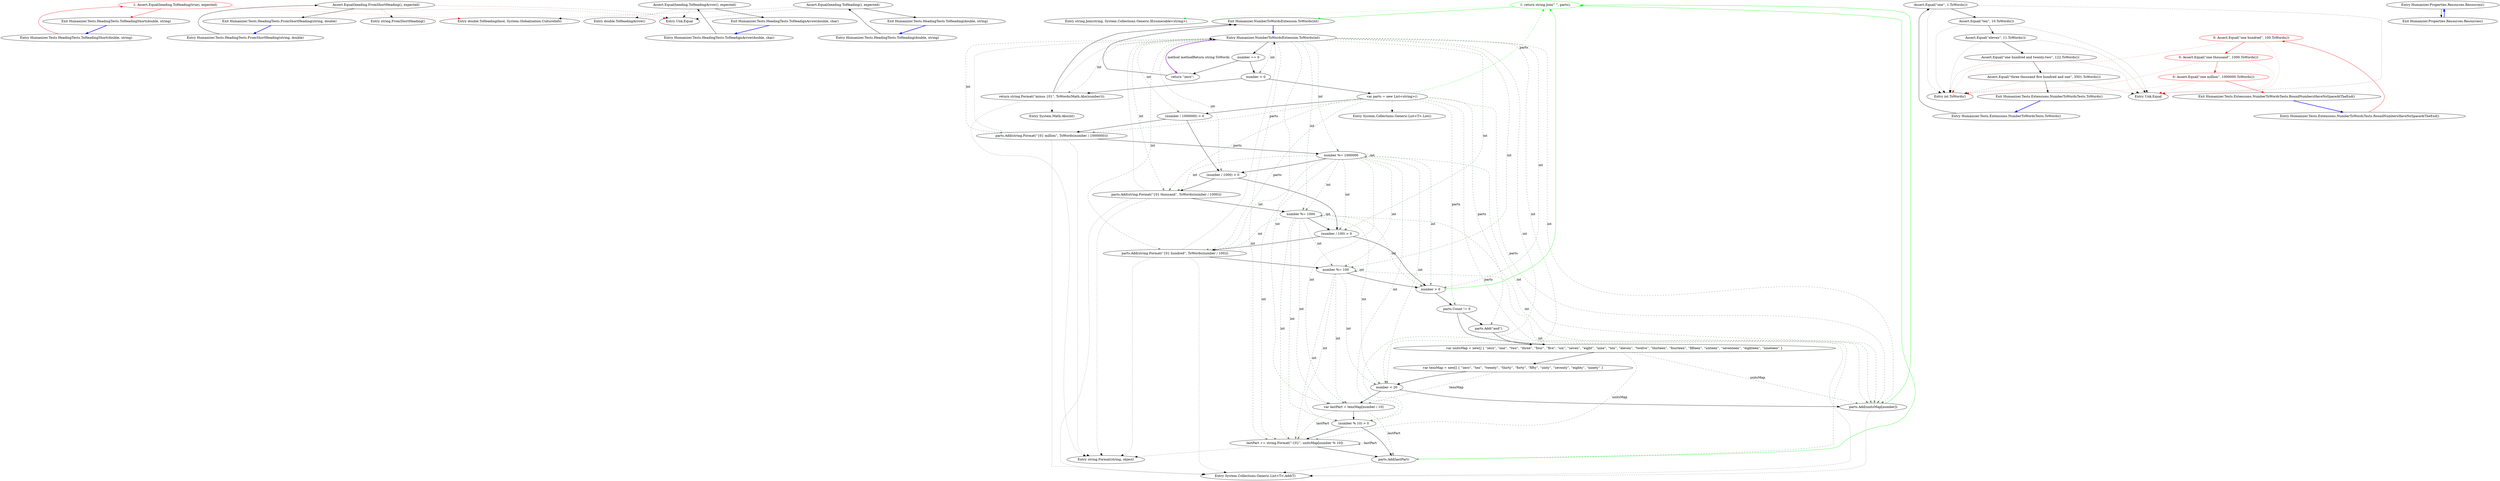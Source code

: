 digraph  {
m1_3 [cluster="double.ToHeading(bool, System.Globalization.CultureInfo)", file="DateHumanizeExtensions.cs", label="Entry double.ToHeading(bool, System.Globalization.CultureInfo)", span="24-24"];
m1_11 [cluster="string.FromShortHeading()", file="DateHumanizeExtensions.cs", label="Entry string.FromShortHeading()", span="51-51"];
m1_0 [cluster="Humanizer.Tests.HeadingTests.ToHeadingShort(double, string)", file="DateHumanizeExtensions.cs", label="Entry Humanizer.Tests.HeadingTests.ToHeadingShort(double, string)", span="56-56"];
m1_1 [cluster="Humanizer.Tests.HeadingTests.ToHeadingShort(double, string)", color=red, community=0, file="DateHumanizeExtensions.cs", label="1: Assert.Equal(heading.ToHeading(true), expected)", span="57-57"];
m1_2 [cluster="Humanizer.Tests.HeadingTests.ToHeadingShort(double, string)", file="DateHumanizeExtensions.cs", label="Exit Humanizer.Tests.HeadingTests.ToHeadingShort(double, string)", span="56-56"];
m1_4 [cluster="Unk.Equal", file="DateHumanizeExtensions.cs", label="Entry Unk.Equal", span=""];
m1_8 [cluster="Humanizer.Tests.HeadingTests.FromShortHeading(string, double)", file="DateHumanizeExtensions.cs", label="Entry Humanizer.Tests.HeadingTests.FromShortHeading(string, double)", span="97-97"];
m1_9 [cluster="Humanizer.Tests.HeadingTests.FromShortHeading(string, double)", file="DateHumanizeExtensions.cs", label="Assert.Equal(heading.FromShortHeading(), expected)", span="98-98"];
m1_10 [cluster="Humanizer.Tests.HeadingTests.FromShortHeading(string, double)", file="DateHumanizeExtensions.cs", label="Exit Humanizer.Tests.HeadingTests.FromShortHeading(string, double)", span="97-97"];
m1_12 [cluster="Humanizer.Tests.HeadingTests.ToHeadignArrow(double, char)", file="DateHumanizeExtensions.cs", label="Entry Humanizer.Tests.HeadingTests.ToHeadignArrow(double, char)", span="149-149"];
m1_13 [cluster="Humanizer.Tests.HeadingTests.ToHeadignArrow(double, char)", file="DateHumanizeExtensions.cs", label="Assert.Equal(heading.ToHeadingArrow(), expected)", span="150-150"];
m1_14 [cluster="Humanizer.Tests.HeadingTests.ToHeadignArrow(double, char)", file="DateHumanizeExtensions.cs", label="Exit Humanizer.Tests.HeadingTests.ToHeadignArrow(double, char)", span="149-149"];
m1_5 [cluster="Humanizer.Tests.HeadingTests.ToHeading(double, string)", file="DateHumanizeExtensions.cs", label="Entry Humanizer.Tests.HeadingTests.ToHeading(double, string)", span="77-77"];
m1_6 [cluster="Humanizer.Tests.HeadingTests.ToHeading(double, string)", file="DateHumanizeExtensions.cs", label="Assert.Equal(heading.ToHeading(), expected)", span="78-78"];
m1_7 [cluster="Humanizer.Tests.HeadingTests.ToHeading(double, string)", file="DateHumanizeExtensions.cs", label="Exit Humanizer.Tests.HeadingTests.ToHeading(double, string)", span="77-77"];
m1_15 [cluster="double.ToHeadingArrow()", file="DateHumanizeExtensions.cs", label="Entry double.ToHeadingArrow()", span="41-41"];
m6_32 [cluster="string.Join(string, System.Collections.Generic.IEnumerable<string>)", file="NumberToWordsExtension.cs", label="Entry string.Join(string, System.Collections.Generic.IEnumerable<string>)", span="0-0"];
m6_28 [cluster="System.Math.Abs(int)", file="NumberToWordsExtension.cs", label="Entry System.Math.Abs(int)", span="0-0"];
m6_30 [cluster="System.Collections.Generic.List<T>.List()", file="NumberToWordsExtension.cs", label="Entry System.Collections.Generic.List<T>.List()", span="0-0"];
m6_31 [cluster="System.Collections.Generic.List<T>.Add(T)", file="NumberToWordsExtension.cs", label="Entry System.Collections.Generic.List<T>.Add(T)", span="0-0"];
m6_0 [cluster="Humanizer.NumberToWordsExtension.ToWords(int)", file="NumberToWordsExtension.cs", label="Entry Humanizer.NumberToWordsExtension.ToWords(int)", span="13-13"];
m6_26 [cluster="Humanizer.NumberToWordsExtension.ToWords(int)", color=green, community=0, file="NumberToWordsExtension.cs", label="1: return string.Join('' '', parts);", span="60-60"];
m6_15 [cluster="Humanizer.NumberToWordsExtension.ToWords(int)", file="NumberToWordsExtension.cs", label="number > 0", span="41-41"];
m6_21 [cluster="Humanizer.NumberToWordsExtension.ToWords(int)", file="NumberToWordsExtension.cs", label="parts.Add(unitsMap[number])", span="50-50"];
m6_5 [cluster="Humanizer.NumberToWordsExtension.ToWords(int)", file="NumberToWordsExtension.cs", label="var parts = new List<string>()", span="21-21"];
m6_25 [cluster="Humanizer.NumberToWordsExtension.ToWords(int)", file="NumberToWordsExtension.cs", label="parts.Add(lastPart)", span="56-56"];
m6_8 [cluster="Humanizer.NumberToWordsExtension.ToWords(int)", file="NumberToWordsExtension.cs", label="number %= 1000000", span="26-26"];
m6_11 [cluster="Humanizer.NumberToWordsExtension.ToWords(int)", file="NumberToWordsExtension.cs", label="number %= 1000", span="32-32"];
m6_12 [cluster="Humanizer.NumberToWordsExtension.ToWords(int)", file="NumberToWordsExtension.cs", label="(number / 100) > 0", span="35-35"];
m6_14 [cluster="Humanizer.NumberToWordsExtension.ToWords(int)", file="NumberToWordsExtension.cs", label="number %= 100", span="38-38"];
m6_16 [cluster="Humanizer.NumberToWordsExtension.ToWords(int)", file="NumberToWordsExtension.cs", label="parts.Count != 0", span="43-43"];
m6_20 [cluster="Humanizer.NumberToWordsExtension.ToWords(int)", file="NumberToWordsExtension.cs", label="number < 20", span="49-49"];
m6_18 [cluster="Humanizer.NumberToWordsExtension.ToWords(int)", file="NumberToWordsExtension.cs", label="var unitsMap = new[] { ''zero'', ''one'', ''two'', ''three'', ''four'', ''five'', ''six'', ''seven'', ''eight'', ''nine'', ''ten'', ''eleven'', ''twelve'', ''thirteen'', ''fourteen'', ''fifteen'', ''sixteen'', ''seventeen'', ''eighteen'', ''nineteen'' }", span="46-46"];
m6_3 [cluster="Humanizer.NumberToWordsExtension.ToWords(int)", file="NumberToWordsExtension.cs", label="number < 0", span="18-18"];
m6_6 [cluster="Humanizer.NumberToWordsExtension.ToWords(int)", file="NumberToWordsExtension.cs", label="(number / 1000000) > 0", span="23-23"];
m6_7 [cluster="Humanizer.NumberToWordsExtension.ToWords(int)", file="NumberToWordsExtension.cs", label="parts.Add(string.Format(''{0} million'', ToWords(number / 1000000)))", span="25-25"];
m6_10 [cluster="Humanizer.NumberToWordsExtension.ToWords(int)", file="NumberToWordsExtension.cs", label="parts.Add(string.Format(''{0} thousand'', ToWords(number / 1000)))", span="31-31"];
m6_13 [cluster="Humanizer.NumberToWordsExtension.ToWords(int)", file="NumberToWordsExtension.cs", label="parts.Add(string.Format(''{0} hundred'', ToWords(number / 100)))", span="37-37"];
m6_17 [cluster="Humanizer.NumberToWordsExtension.ToWords(int)", file="NumberToWordsExtension.cs", label="parts.Add(''and'')", span="44-44"];
m6_22 [cluster="Humanizer.NumberToWordsExtension.ToWords(int)", file="NumberToWordsExtension.cs", label="var lastPart = tensMap[number / 10]", span="53-53"];
m6_23 [cluster="Humanizer.NumberToWordsExtension.ToWords(int)", file="NumberToWordsExtension.cs", label="(number % 10) > 0", span="54-54"];
m6_24 [cluster="Humanizer.NumberToWordsExtension.ToWords(int)", file="NumberToWordsExtension.cs", label="lastPart += string.Format(''-{0}'', unitsMap[number % 10])", span="55-55"];
m6_4 [cluster="Humanizer.NumberToWordsExtension.ToWords(int)", file="NumberToWordsExtension.cs", label="return string.Format(''minus {0}'', ToWords(Math.Abs(number)));", span="19-19"];
m6_2 [cluster="Humanizer.NumberToWordsExtension.ToWords(int)", file="NumberToWordsExtension.cs", label="return ''zero'';", span="16-16"];
m6_1 [cluster="Humanizer.NumberToWordsExtension.ToWords(int)", file="NumberToWordsExtension.cs", label="number == 0", span="15-15"];
m6_9 [cluster="Humanizer.NumberToWordsExtension.ToWords(int)", file="NumberToWordsExtension.cs", label="(number / 1000) > 0", span="29-29"];
m6_19 [cluster="Humanizer.NumberToWordsExtension.ToWords(int)", file="NumberToWordsExtension.cs", label="var tensMap = new[] { ''zero'', ''ten'', ''twenty'', ''thirty'', ''forty'', ''fifty'', ''sixty'', ''seventy'', ''eighty'', ''ninety'' }", span="47-47"];
m6_27 [cluster="Humanizer.NumberToWordsExtension.ToWords(int)", file="NumberToWordsExtension.cs", label="Exit Humanizer.NumberToWordsExtension.ToWords(int)", span="13-13"];
m6_29 [cluster="string.Format(string, object)", file="NumberToWordsExtension.cs", label="Entry string.Format(string, object)", span="0-0"];
m7_8 [cluster="Unk.Equal", file="NumberToWordsTests.cs", label="Entry Unk.Equal", span=""];
m7_7 [cluster="int.ToWords()", file="NumberToWordsTests.cs", label="Entry int.ToWords()", span="14-14"];
m7_0 [cluster="Humanizer.Tests.Extensions.NumberToWordsTests.ToWords()", file="NumberToWordsTests.cs", label="Entry Humanizer.Tests.Extensions.NumberToWordsTests.ToWords()", span="6-6"];
m7_1 [cluster="Humanizer.Tests.Extensions.NumberToWordsTests.ToWords()", file="NumberToWordsTests.cs", label="Assert.Equal(''one'', 1.ToWords())", span="8-8"];
m7_2 [cluster="Humanizer.Tests.Extensions.NumberToWordsTests.ToWords()", file="NumberToWordsTests.cs", label="Assert.Equal(''ten'', 10.ToWords())", span="9-9"];
m7_3 [cluster="Humanizer.Tests.Extensions.NumberToWordsTests.ToWords()", file="NumberToWordsTests.cs", label="Assert.Equal(''eleven'', 11.ToWords())", span="10-10"];
m7_4 [cluster="Humanizer.Tests.Extensions.NumberToWordsTests.ToWords()", file="NumberToWordsTests.cs", label="Assert.Equal(''one hundred and twenty-two'', 122.ToWords())", span="11-11"];
m7_5 [cluster="Humanizer.Tests.Extensions.NumberToWordsTests.ToWords()", file="NumberToWordsTests.cs", label="Assert.Equal(''three thousand five hundred and one'', 3501.ToWords())", span="12-12"];
m7_6 [cluster="Humanizer.Tests.Extensions.NumberToWordsTests.ToWords()", file="NumberToWordsTests.cs", label="Exit Humanizer.Tests.Extensions.NumberToWordsTests.ToWords()", span="6-6"];
m7_9 [cluster="Humanizer.Tests.Extensions.NumberToWordsTests.RoundNumbersHaveNoSpaceAtTheEnd()", file="NumberToWordsTests.cs", label="Entry Humanizer.Tests.Extensions.NumberToWordsTests.RoundNumbersHaveNoSpaceAtTheEnd()", span="16-16"];
m7_10 [cluster="Humanizer.Tests.Extensions.NumberToWordsTests.RoundNumbersHaveNoSpaceAtTheEnd()", color=red, community=0, file="NumberToWordsTests.cs", label="0: Assert.Equal(''one hundred'', 100.ToWords())", span="18-18"];
m7_11 [cluster="Humanizer.Tests.Extensions.NumberToWordsTests.RoundNumbersHaveNoSpaceAtTheEnd()", color=red, community=0, file="NumberToWordsTests.cs", label="0: Assert.Equal(''one thousand'', 1000.ToWords())", span="19-19"];
m7_12 [cluster="Humanizer.Tests.Extensions.NumberToWordsTests.RoundNumbersHaveNoSpaceAtTheEnd()", color=red, community=0, file="NumberToWordsTests.cs", label="0: Assert.Equal(''one million'', 1000000.ToWords())", span="20-20"];
m7_13 [cluster="Humanizer.Tests.Extensions.NumberToWordsTests.RoundNumbersHaveNoSpaceAtTheEnd()", file="NumberToWordsTests.cs", label="Exit Humanizer.Tests.Extensions.NumberToWordsTests.RoundNumbersHaveNoSpaceAtTheEnd()", span="16-16"];
m10_0 [cluster="Humanizer.Properties.Resources.Resources()", file="Resources.Designer.cs", label="Entry Humanizer.Properties.Resources.Resources()", span="31-31"];
m10_1 [cluster="Humanizer.Properties.Resources.Resources()", file="Resources.Designer.cs", label="Exit Humanizer.Properties.Resources.Resources()", span="31-31"];
m1_0 -> m1_1  [color=red, key=0, style=solid];
m1_1 -> m1_2  [color=red, key=0, style=solid];
m1_1 -> m1_3  [color=red, key=2, style=dotted];
m1_1 -> m1_4  [color=red, key=2, style=dotted];
m1_2 -> m1_0  [color=blue, key=0, style=bold];
m1_8 -> m1_9  [key=0, style=solid];
m1_9 -> m1_10  [key=0, style=solid];
m1_9 -> m1_11  [key=2, style=dotted];
m1_9 -> m1_4  [key=2, style=dotted];
m1_10 -> m1_8  [color=blue, key=0, style=bold];
m1_12 -> m1_13  [key=0, style=solid];
m1_13 -> m1_14  [key=0, style=solid];
m1_13 -> m1_15  [key=2, style=dotted];
m1_13 -> m1_4  [key=2, style=dotted];
m1_14 -> m1_12  [color=blue, key=0, style=bold];
m1_5 -> m1_6  [key=0, style=solid];
m1_6 -> m1_7  [key=0, style=solid];
m1_6 -> m1_3  [key=2, style=dotted];
m1_6 -> m1_4  [key=2, style=dotted];
m1_7 -> m1_5  [color=blue, key=0, style=bold];
m6_0 -> m6_15  [color=darkseagreen4, key=1, label=int, style=dashed];
m6_0 -> m6_21  [color=darkseagreen4, key=1, label=int, style=dashed];
m6_0 -> m6_1  [key=0, style=solid];
m6_0 -> m6_3  [color=darkseagreen4, key=1, label=int, style=dashed];
m6_0 -> m6_4  [color=darkseagreen4, key=1, label=int, style=dashed];
m6_0 -> m6_6  [color=darkseagreen4, key=1, label=int, style=dashed];
m6_0 -> m6_7  [color=darkseagreen4, key=1, label=int, style=dashed];
m6_0 -> m6_8  [color=darkseagreen4, key=1, label=int, style=dashed];
m6_0 -> m6_9  [color=darkseagreen4, key=1, label=int, style=dashed];
m6_0 -> m6_10  [color=darkseagreen4, key=1, label=int, style=dashed];
m6_0 -> m6_11  [color=darkseagreen4, key=1, label=int, style=dashed];
m6_0 -> m6_12  [color=darkseagreen4, key=1, label=int, style=dashed];
m6_0 -> m6_13  [color=darkseagreen4, key=1, label=int, style=dashed];
m6_0 -> m6_14  [color=darkseagreen4, key=1, label=int, style=dashed];
m6_0 -> m6_20  [color=darkseagreen4, key=1, label=int, style=dashed];
m6_0 -> m6_22  [color=darkseagreen4, key=1, label=int, style=dashed];
m6_0 -> m6_23  [color=darkseagreen4, key=1, label=int, style=dashed];
m6_0 -> m6_24  [color=darkseagreen4, key=1, label=int, style=dashed];
m6_0 -> m6_2  [color=darkorchid, key=3, label="method methodReturn string ToWords", style=bold];
m6_26 -> m6_27  [color=green, key=0, style=solid];
m6_26 -> m6_32  [color=green, key=2, style=dotted];
m6_15 -> m6_26  [color=green, key=0, style=solid];
m6_15 -> m6_16  [key=0, style=solid];
m6_21 -> m6_26  [color=green, key=0, style=solid];
m6_21 -> m6_31  [key=2, style=dotted];
m6_5 -> m6_26  [color=green, key=1, label=parts, style=dashed];
m6_5 -> m6_21  [color=darkseagreen4, key=1, label=parts, style=dashed];
m6_5 -> m6_6  [key=0, style=solid];
m6_5 -> m6_30  [key=2, style=dotted];
m6_5 -> m6_7  [color=darkseagreen4, key=1, label=parts, style=dashed];
m6_5 -> m6_10  [color=darkseagreen4, key=1, label=parts, style=dashed];
m6_5 -> m6_13  [color=darkseagreen4, key=1, label=parts, style=dashed];
m6_5 -> m6_16  [color=darkseagreen4, key=1, label=parts, style=dashed];
m6_5 -> m6_17  [color=darkseagreen4, key=1, label=parts, style=dashed];
m6_5 -> m6_25  [color=darkseagreen4, key=1, label=parts, style=dashed];
m6_25 -> m6_26  [color=green, key=0, style=solid];
m6_25 -> m6_31  [key=2, style=dotted];
m6_8 -> m6_15  [color=darkseagreen4, key=1, label=int, style=dashed];
m6_8 -> m6_21  [color=darkseagreen4, key=1, label=int, style=dashed];
m6_8 -> m6_8  [color=darkseagreen4, key=1, label=int, style=dashed];
m6_8 -> m6_9  [key=0, style=solid];
m6_8 -> m6_10  [color=darkseagreen4, key=1, label=int, style=dashed];
m6_8 -> m6_11  [color=darkseagreen4, key=1, label=int, style=dashed];
m6_8 -> m6_12  [color=darkseagreen4, key=1, label=int, style=dashed];
m6_8 -> m6_13  [color=darkseagreen4, key=1, label=int, style=dashed];
m6_8 -> m6_14  [color=darkseagreen4, key=1, label=int, style=dashed];
m6_8 -> m6_20  [color=darkseagreen4, key=1, label=int, style=dashed];
m6_8 -> m6_22  [color=darkseagreen4, key=1, label=int, style=dashed];
m6_8 -> m6_23  [color=darkseagreen4, key=1, label=int, style=dashed];
m6_8 -> m6_24  [color=darkseagreen4, key=1, label=int, style=dashed];
m6_11 -> m6_15  [color=darkseagreen4, key=1, label=int, style=dashed];
m6_11 -> m6_21  [color=darkseagreen4, key=1, label=int, style=dashed];
m6_11 -> m6_11  [color=darkseagreen4, key=1, label=int, style=dashed];
m6_11 -> m6_12  [key=0, style=solid];
m6_11 -> m6_13  [color=darkseagreen4, key=1, label=int, style=dashed];
m6_11 -> m6_14  [color=darkseagreen4, key=1, label=int, style=dashed];
m6_11 -> m6_20  [color=darkseagreen4, key=1, label=int, style=dashed];
m6_11 -> m6_22  [color=darkseagreen4, key=1, label=int, style=dashed];
m6_11 -> m6_23  [color=darkseagreen4, key=1, label=int, style=dashed];
m6_11 -> m6_24  [color=darkseagreen4, key=1, label=int, style=dashed];
m6_12 -> m6_15  [key=0, style=solid];
m6_12 -> m6_13  [key=0, style=solid];
m6_14 -> m6_15  [key=0, style=solid];
m6_14 -> m6_21  [color=darkseagreen4, key=1, label=int, style=dashed];
m6_14 -> m6_14  [color=darkseagreen4, key=1, label=int, style=dashed];
m6_14 -> m6_20  [color=darkseagreen4, key=1, label=int, style=dashed];
m6_14 -> m6_22  [color=darkseagreen4, key=1, label=int, style=dashed];
m6_14 -> m6_23  [color=darkseagreen4, key=1, label=int, style=dashed];
m6_14 -> m6_24  [color=darkseagreen4, key=1, label=int, style=dashed];
m6_16 -> m6_17  [key=0, style=solid];
m6_16 -> m6_18  [key=0, style=solid];
m6_20 -> m6_21  [key=0, style=solid];
m6_20 -> m6_22  [key=0, style=solid];
m6_18 -> m6_21  [color=darkseagreen4, key=1, label=unitsMap, style=dashed];
m6_18 -> m6_19  [key=0, style=solid];
m6_18 -> m6_24  [color=darkseagreen4, key=1, label=unitsMap, style=dashed];
m6_3 -> m6_5  [key=0, style=solid];
m6_3 -> m6_4  [key=0, style=solid];
m6_6 -> m6_7  [key=0, style=solid];
m6_6 -> m6_9  [key=0, style=solid];
m6_7 -> m6_0  [key=2, style=dotted];
m6_7 -> m6_8  [key=0, style=solid];
m6_7 -> m6_31  [key=2, style=dotted];
m6_7 -> m6_29  [key=2, style=dotted];
m6_10 -> m6_0  [key=2, style=dotted];
m6_10 -> m6_11  [key=0, style=solid];
m6_10 -> m6_31  [key=2, style=dotted];
m6_10 -> m6_29  [key=2, style=dotted];
m6_13 -> m6_0  [key=2, style=dotted];
m6_13 -> m6_14  [key=0, style=solid];
m6_13 -> m6_31  [key=2, style=dotted];
m6_13 -> m6_29  [key=2, style=dotted];
m6_17 -> m6_18  [key=0, style=solid];
m6_17 -> m6_31  [key=2, style=dotted];
m6_22 -> m6_25  [color=darkseagreen4, key=1, label=lastPart, style=dashed];
m6_22 -> m6_23  [key=0, style=solid];
m6_22 -> m6_24  [color=darkseagreen4, key=1, label=lastPart, style=dashed];
m6_23 -> m6_25  [key=0, style=solid];
m6_23 -> m6_24  [key=0, style=solid];
m6_24 -> m6_25  [key=0, style=solid];
m6_24 -> m6_24  [color=darkseagreen4, key=1, label=lastPart, style=dashed];
m6_24 -> m6_29  [key=2, style=dotted];
m6_4 -> m6_27  [key=0, style=solid];
m6_4 -> m6_0  [key=2, style=dotted];
m6_4 -> m6_28  [key=2, style=dotted];
m6_4 -> m6_29  [key=2, style=dotted];
m6_2 -> m6_27  [key=0, style=solid];
m6_1 -> m6_3  [key=0, style=solid];
m6_1 -> m6_2  [key=0, style=solid];
m6_9 -> m6_12  [key=0, style=solid];
m6_9 -> m6_10  [key=0, style=solid];
m6_19 -> m6_20  [key=0, style=solid];
m6_19 -> m6_22  [color=darkseagreen4, key=1, label=tensMap, style=dashed];
m6_27 -> m6_0  [color=blue, key=0, style=bold];
m7_0 -> m7_1  [key=0, style=solid];
m7_1 -> m7_2  [key=0, style=solid];
m7_1 -> m7_7  [key=2, style=dotted];
m7_1 -> m7_8  [key=2, style=dotted];
m7_2 -> m7_3  [key=0, style=solid];
m7_2 -> m7_7  [key=2, style=dotted];
m7_2 -> m7_8  [key=2, style=dotted];
m7_3 -> m7_4  [key=0, style=solid];
m7_3 -> m7_7  [key=2, style=dotted];
m7_3 -> m7_8  [key=2, style=dotted];
m7_4 -> m7_5  [key=0, style=solid];
m7_4 -> m7_7  [key=2, style=dotted];
m7_4 -> m7_8  [key=2, style=dotted];
m7_5 -> m7_6  [key=0, style=solid];
m7_5 -> m7_7  [key=2, style=dotted];
m7_5 -> m7_8  [key=2, style=dotted];
m7_6 -> m7_0  [color=blue, key=0, style=bold];
m7_9 -> m7_10  [color=red, key=0, style=solid];
m7_10 -> m7_11  [color=red, key=0, style=solid];
m7_10 -> m7_7  [color=red, key=2, style=dotted];
m7_10 -> m7_8  [color=red, key=2, style=dotted];
m7_11 -> m7_12  [color=red, key=0, style=solid];
m7_11 -> m7_7  [color=red, key=2, style=dotted];
m7_11 -> m7_8  [color=red, key=2, style=dotted];
m7_12 -> m7_13  [color=red, key=0, style=solid];
m7_12 -> m7_7  [color=red, key=2, style=dotted];
m7_12 -> m7_8  [color=red, key=2, style=dotted];
m7_13 -> m7_9  [color=blue, key=0, style=bold];
m10_0 -> m10_1  [key=0, style=solid];
m10_1 -> m10_0  [color=blue, key=0, style=bold];
}
